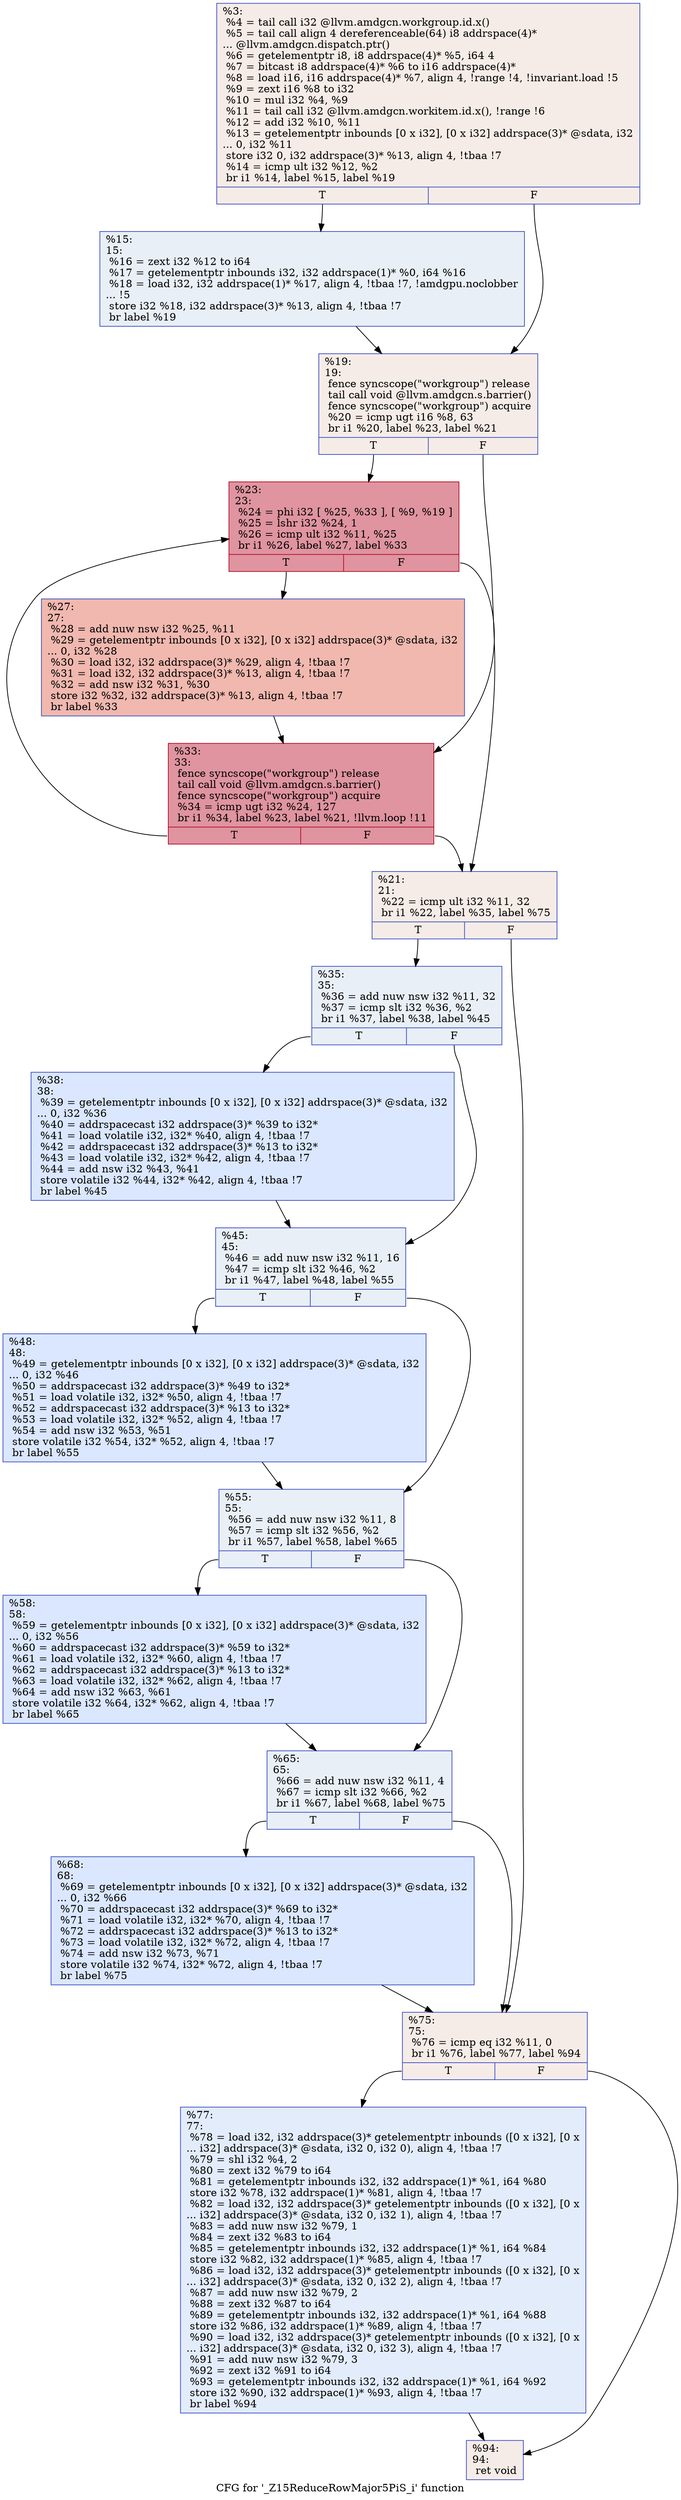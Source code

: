 digraph "CFG for '_Z15ReduceRowMajor5PiS_i' function" {
	label="CFG for '_Z15ReduceRowMajor5PiS_i' function";

	Node0x64b4c90 [shape=record,color="#3d50c3ff", style=filled, fillcolor="#ead5c970",label="{%3:\l  %4 = tail call i32 @llvm.amdgcn.workgroup.id.x()\l  %5 = tail call align 4 dereferenceable(64) i8 addrspace(4)*\l... @llvm.amdgcn.dispatch.ptr()\l  %6 = getelementptr i8, i8 addrspace(4)* %5, i64 4\l  %7 = bitcast i8 addrspace(4)* %6 to i16 addrspace(4)*\l  %8 = load i16, i16 addrspace(4)* %7, align 4, !range !4, !invariant.load !5\l  %9 = zext i16 %8 to i32\l  %10 = mul i32 %4, %9\l  %11 = tail call i32 @llvm.amdgcn.workitem.id.x(), !range !6\l  %12 = add i32 %10, %11\l  %13 = getelementptr inbounds [0 x i32], [0 x i32] addrspace(3)* @sdata, i32\l... 0, i32 %11\l  store i32 0, i32 addrspace(3)* %13, align 4, !tbaa !7\l  %14 = icmp ult i32 %12, %2\l  br i1 %14, label %15, label %19\l|{<s0>T|<s1>F}}"];
	Node0x64b4c90:s0 -> Node0x64b6e50;
	Node0x64b4c90:s1 -> Node0x64b6ee0;
	Node0x64b6e50 [shape=record,color="#3d50c3ff", style=filled, fillcolor="#cedaeb70",label="{%15:\l15:                                               \l  %16 = zext i32 %12 to i64\l  %17 = getelementptr inbounds i32, i32 addrspace(1)* %0, i64 %16\l  %18 = load i32, i32 addrspace(1)* %17, align 4, !tbaa !7, !amdgpu.noclobber\l... !5\l  store i32 %18, i32 addrspace(3)* %13, align 4, !tbaa !7\l  br label %19\l}"];
	Node0x64b6e50 -> Node0x64b6ee0;
	Node0x64b6ee0 [shape=record,color="#3d50c3ff", style=filled, fillcolor="#ead5c970",label="{%19:\l19:                                               \l  fence syncscope(\"workgroup\") release\l  tail call void @llvm.amdgcn.s.barrier()\l  fence syncscope(\"workgroup\") acquire\l  %20 = icmp ugt i16 %8, 63\l  br i1 %20, label %23, label %21\l|{<s0>T|<s1>F}}"];
	Node0x64b6ee0:s0 -> Node0x64b8310;
	Node0x64b6ee0:s1 -> Node0x64b8360;
	Node0x64b8360 [shape=record,color="#3d50c3ff", style=filled, fillcolor="#ead5c970",label="{%21:\l21:                                               \l  %22 = icmp ult i32 %11, 32\l  br i1 %22, label %35, label %75\l|{<s0>T|<s1>F}}"];
	Node0x64b8360:s0 -> Node0x64b8560;
	Node0x64b8360:s1 -> Node0x64b85b0;
	Node0x64b8310 [shape=record,color="#b70d28ff", style=filled, fillcolor="#b70d2870",label="{%23:\l23:                                               \l  %24 = phi i32 [ %25, %33 ], [ %9, %19 ]\l  %25 = lshr i32 %24, 1\l  %26 = icmp ult i32 %11, %25\l  br i1 %26, label %27, label %33\l|{<s0>T|<s1>F}}"];
	Node0x64b8310:s0 -> Node0x64b89b0;
	Node0x64b8310:s1 -> Node0x64b8720;
	Node0x64b89b0 [shape=record,color="#3d50c3ff", style=filled, fillcolor="#dc5d4a70",label="{%27:\l27:                                               \l  %28 = add nuw nsw i32 %25, %11\l  %29 = getelementptr inbounds [0 x i32], [0 x i32] addrspace(3)* @sdata, i32\l... 0, i32 %28\l  %30 = load i32, i32 addrspace(3)* %29, align 4, !tbaa !7\l  %31 = load i32, i32 addrspace(3)* %13, align 4, !tbaa !7\l  %32 = add nsw i32 %31, %30\l  store i32 %32, i32 addrspace(3)* %13, align 4, !tbaa !7\l  br label %33\l}"];
	Node0x64b89b0 -> Node0x64b8720;
	Node0x64b8720 [shape=record,color="#b70d28ff", style=filled, fillcolor="#b70d2870",label="{%33:\l33:                                               \l  fence syncscope(\"workgroup\") release\l  tail call void @llvm.amdgcn.s.barrier()\l  fence syncscope(\"workgroup\") acquire\l  %34 = icmp ugt i32 %24, 127\l  br i1 %34, label %23, label %21, !llvm.loop !11\l|{<s0>T|<s1>F}}"];
	Node0x64b8720:s0 -> Node0x64b8310;
	Node0x64b8720:s1 -> Node0x64b8360;
	Node0x64b8560 [shape=record,color="#3d50c3ff", style=filled, fillcolor="#cedaeb70",label="{%35:\l35:                                               \l  %36 = add nuw nsw i32 %11, 32\l  %37 = icmp slt i32 %36, %2\l  br i1 %37, label %38, label %45\l|{<s0>T|<s1>F}}"];
	Node0x64b8560:s0 -> Node0x64b9450;
	Node0x64b8560:s1 -> Node0x64b94a0;
	Node0x64b9450 [shape=record,color="#3d50c3ff", style=filled, fillcolor="#abc8fd70",label="{%38:\l38:                                               \l  %39 = getelementptr inbounds [0 x i32], [0 x i32] addrspace(3)* @sdata, i32\l... 0, i32 %36\l  %40 = addrspacecast i32 addrspace(3)* %39 to i32*\l  %41 = load volatile i32, i32* %40, align 4, !tbaa !7\l  %42 = addrspacecast i32 addrspace(3)* %13 to i32*\l  %43 = load volatile i32, i32* %42, align 4, !tbaa !7\l  %44 = add nsw i32 %43, %41\l  store volatile i32 %44, i32* %42, align 4, !tbaa !7\l  br label %45\l}"];
	Node0x64b9450 -> Node0x64b94a0;
	Node0x64b94a0 [shape=record,color="#3d50c3ff", style=filled, fillcolor="#cedaeb70",label="{%45:\l45:                                               \l  %46 = add nuw nsw i32 %11, 16\l  %47 = icmp slt i32 %46, %2\l  br i1 %47, label %48, label %55\l|{<s0>T|<s1>F}}"];
	Node0x64b94a0:s0 -> Node0x64b9b10;
	Node0x64b94a0:s1 -> Node0x64b9b60;
	Node0x64b9b10 [shape=record,color="#3d50c3ff", style=filled, fillcolor="#abc8fd70",label="{%48:\l48:                                               \l  %49 = getelementptr inbounds [0 x i32], [0 x i32] addrspace(3)* @sdata, i32\l... 0, i32 %46\l  %50 = addrspacecast i32 addrspace(3)* %49 to i32*\l  %51 = load volatile i32, i32* %50, align 4, !tbaa !7\l  %52 = addrspacecast i32 addrspace(3)* %13 to i32*\l  %53 = load volatile i32, i32* %52, align 4, !tbaa !7\l  %54 = add nsw i32 %53, %51\l  store volatile i32 %54, i32* %52, align 4, !tbaa !7\l  br label %55\l}"];
	Node0x64b9b10 -> Node0x64b9b60;
	Node0x64b9b60 [shape=record,color="#3d50c3ff", style=filled, fillcolor="#cedaeb70",label="{%55:\l55:                                               \l  %56 = add nuw nsw i32 %11, 8\l  %57 = icmp slt i32 %56, %2\l  br i1 %57, label %58, label %65\l|{<s0>T|<s1>F}}"];
	Node0x64b9b60:s0 -> Node0x64ba1c0;
	Node0x64b9b60:s1 -> Node0x64ba210;
	Node0x64ba1c0 [shape=record,color="#3d50c3ff", style=filled, fillcolor="#abc8fd70",label="{%58:\l58:                                               \l  %59 = getelementptr inbounds [0 x i32], [0 x i32] addrspace(3)* @sdata, i32\l... 0, i32 %56\l  %60 = addrspacecast i32 addrspace(3)* %59 to i32*\l  %61 = load volatile i32, i32* %60, align 4, !tbaa !7\l  %62 = addrspacecast i32 addrspace(3)* %13 to i32*\l  %63 = load volatile i32, i32* %62, align 4, !tbaa !7\l  %64 = add nsw i32 %63, %61\l  store volatile i32 %64, i32* %62, align 4, !tbaa !7\l  br label %65\l}"];
	Node0x64ba1c0 -> Node0x64ba210;
	Node0x64ba210 [shape=record,color="#3d50c3ff", style=filled, fillcolor="#cedaeb70",label="{%65:\l65:                                               \l  %66 = add nuw nsw i32 %11, 4\l  %67 = icmp slt i32 %66, %2\l  br i1 %67, label %68, label %75\l|{<s0>T|<s1>F}}"];
	Node0x64ba210:s0 -> Node0x64b8f00;
	Node0x64ba210:s1 -> Node0x64b85b0;
	Node0x64b8f00 [shape=record,color="#3d50c3ff", style=filled, fillcolor="#abc8fd70",label="{%68:\l68:                                               \l  %69 = getelementptr inbounds [0 x i32], [0 x i32] addrspace(3)* @sdata, i32\l... 0, i32 %66\l  %70 = addrspacecast i32 addrspace(3)* %69 to i32*\l  %71 = load volatile i32, i32* %70, align 4, !tbaa !7\l  %72 = addrspacecast i32 addrspace(3)* %13 to i32*\l  %73 = load volatile i32, i32* %72, align 4, !tbaa !7\l  %74 = add nsw i32 %73, %71\l  store volatile i32 %74, i32* %72, align 4, !tbaa !7\l  br label %75\l}"];
	Node0x64b8f00 -> Node0x64b85b0;
	Node0x64b85b0 [shape=record,color="#3d50c3ff", style=filled, fillcolor="#ead5c970",label="{%75:\l75:                                               \l  %76 = icmp eq i32 %11, 0\l  br i1 %76, label %77, label %94\l|{<s0>T|<s1>F}}"];
	Node0x64b85b0:s0 -> Node0x64bb040;
	Node0x64b85b0:s1 -> Node0x64bb090;
	Node0x64bb040 [shape=record,color="#3d50c3ff", style=filled, fillcolor="#bfd3f670",label="{%77:\l77:                                               \l  %78 = load i32, i32 addrspace(3)* getelementptr inbounds ([0 x i32], [0 x\l... i32] addrspace(3)* @sdata, i32 0, i32 0), align 4, !tbaa !7\l  %79 = shl i32 %4, 2\l  %80 = zext i32 %79 to i64\l  %81 = getelementptr inbounds i32, i32 addrspace(1)* %1, i64 %80\l  store i32 %78, i32 addrspace(1)* %81, align 4, !tbaa !7\l  %82 = load i32, i32 addrspace(3)* getelementptr inbounds ([0 x i32], [0 x\l... i32] addrspace(3)* @sdata, i32 0, i32 1), align 4, !tbaa !7\l  %83 = add nuw nsw i32 %79, 1\l  %84 = zext i32 %83 to i64\l  %85 = getelementptr inbounds i32, i32 addrspace(1)* %1, i64 %84\l  store i32 %82, i32 addrspace(1)* %85, align 4, !tbaa !7\l  %86 = load i32, i32 addrspace(3)* getelementptr inbounds ([0 x i32], [0 x\l... i32] addrspace(3)* @sdata, i32 0, i32 2), align 4, !tbaa !7\l  %87 = add nuw nsw i32 %79, 2\l  %88 = zext i32 %87 to i64\l  %89 = getelementptr inbounds i32, i32 addrspace(1)* %1, i64 %88\l  store i32 %86, i32 addrspace(1)* %89, align 4, !tbaa !7\l  %90 = load i32, i32 addrspace(3)* getelementptr inbounds ([0 x i32], [0 x\l... i32] addrspace(3)* @sdata, i32 0, i32 3), align 4, !tbaa !7\l  %91 = add nuw nsw i32 %79, 3\l  %92 = zext i32 %91 to i64\l  %93 = getelementptr inbounds i32, i32 addrspace(1)* %1, i64 %92\l  store i32 %90, i32 addrspace(1)* %93, align 4, !tbaa !7\l  br label %94\l}"];
	Node0x64bb040 -> Node0x64bb090;
	Node0x64bb090 [shape=record,color="#3d50c3ff", style=filled, fillcolor="#ead5c970",label="{%94:\l94:                                               \l  ret void\l}"];
}
